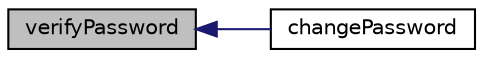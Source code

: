 digraph "verifyPassword"
{
  edge [fontname="Helvetica",fontsize="10",labelfontname="Helvetica",labelfontsize="10"];
  node [fontname="Helvetica",fontsize="10",shape=record];
  rankdir="LR";
  Node1 [label="verifyPassword",height=0.2,width=0.4,color="black", fillcolor="grey75", style="filled", fontcolor="black"];
  Node1 -> Node2 [dir="back",color="midnightblue",fontsize="10",style="solid",fontname="Helvetica"];
  Node2 [label="changePassword",height=0.2,width=0.4,color="black", fillcolor="white", style="filled",URL="$account_library_8php.html#acaaaab6d55ec5b924e30aad7e1ad5b99"];
}
